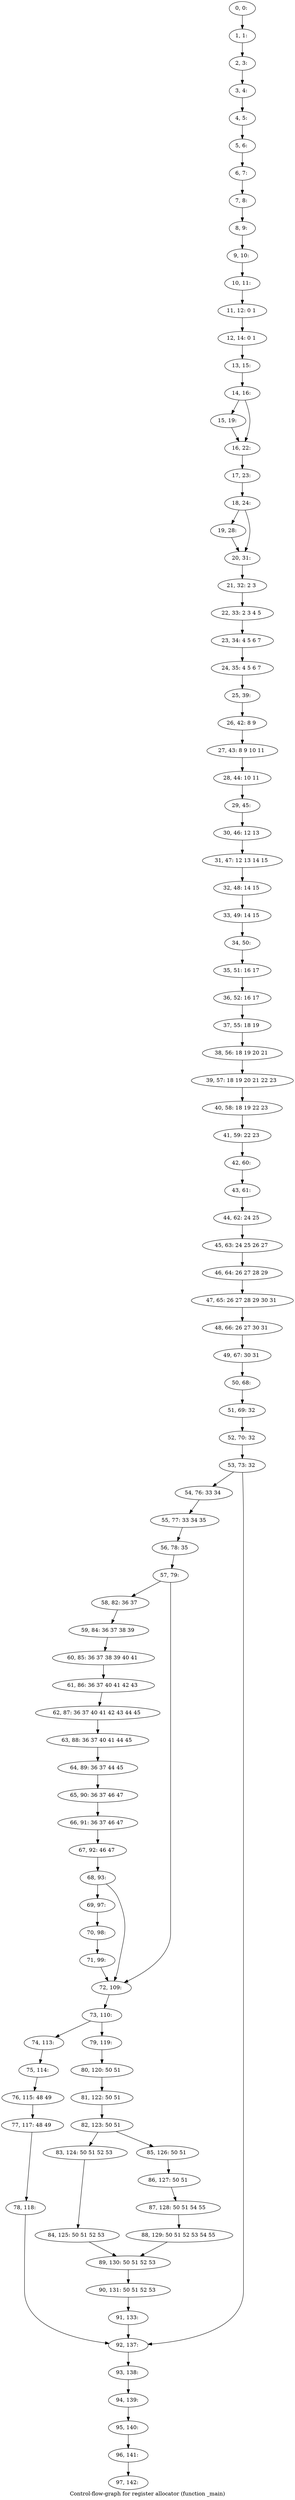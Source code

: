 digraph G {
graph [label="Control-flow-graph for register allocator (function _main)"]
0[label="0, 0: "];
1[label="1, 1: "];
2[label="2, 3: "];
3[label="3, 4: "];
4[label="4, 5: "];
5[label="5, 6: "];
6[label="6, 7: "];
7[label="7, 8: "];
8[label="8, 9: "];
9[label="9, 10: "];
10[label="10, 11: "];
11[label="11, 12: 0 1 "];
12[label="12, 14: 0 1 "];
13[label="13, 15: "];
14[label="14, 16: "];
15[label="15, 19: "];
16[label="16, 22: "];
17[label="17, 23: "];
18[label="18, 24: "];
19[label="19, 28: "];
20[label="20, 31: "];
21[label="21, 32: 2 3 "];
22[label="22, 33: 2 3 4 5 "];
23[label="23, 34: 4 5 6 7 "];
24[label="24, 35: 4 5 6 7 "];
25[label="25, 39: "];
26[label="26, 42: 8 9 "];
27[label="27, 43: 8 9 10 11 "];
28[label="28, 44: 10 11 "];
29[label="29, 45: "];
30[label="30, 46: 12 13 "];
31[label="31, 47: 12 13 14 15 "];
32[label="32, 48: 14 15 "];
33[label="33, 49: 14 15 "];
34[label="34, 50: "];
35[label="35, 51: 16 17 "];
36[label="36, 52: 16 17 "];
37[label="37, 55: 18 19 "];
38[label="38, 56: 18 19 20 21 "];
39[label="39, 57: 18 19 20 21 22 23 "];
40[label="40, 58: 18 19 22 23 "];
41[label="41, 59: 22 23 "];
42[label="42, 60: "];
43[label="43, 61: "];
44[label="44, 62: 24 25 "];
45[label="45, 63: 24 25 26 27 "];
46[label="46, 64: 26 27 28 29 "];
47[label="47, 65: 26 27 28 29 30 31 "];
48[label="48, 66: 26 27 30 31 "];
49[label="49, 67: 30 31 "];
50[label="50, 68: "];
51[label="51, 69: 32 "];
52[label="52, 70: 32 "];
53[label="53, 73: 32 "];
54[label="54, 76: 33 34 "];
55[label="55, 77: 33 34 35 "];
56[label="56, 78: 35 "];
57[label="57, 79: "];
58[label="58, 82: 36 37 "];
59[label="59, 84: 36 37 38 39 "];
60[label="60, 85: 36 37 38 39 40 41 "];
61[label="61, 86: 36 37 40 41 42 43 "];
62[label="62, 87: 36 37 40 41 42 43 44 45 "];
63[label="63, 88: 36 37 40 41 44 45 "];
64[label="64, 89: 36 37 44 45 "];
65[label="65, 90: 36 37 46 47 "];
66[label="66, 91: 36 37 46 47 "];
67[label="67, 92: 46 47 "];
68[label="68, 93: "];
69[label="69, 97: "];
70[label="70, 98: "];
71[label="71, 99: "];
72[label="72, 109: "];
73[label="73, 110: "];
74[label="74, 113: "];
75[label="75, 114: "];
76[label="76, 115: 48 49 "];
77[label="77, 117: 48 49 "];
78[label="78, 118: "];
79[label="79, 119: "];
80[label="80, 120: 50 51 "];
81[label="81, 122: 50 51 "];
82[label="82, 123: 50 51 "];
83[label="83, 124: 50 51 52 53 "];
84[label="84, 125: 50 51 52 53 "];
85[label="85, 126: 50 51 "];
86[label="86, 127: 50 51 "];
87[label="87, 128: 50 51 54 55 "];
88[label="88, 129: 50 51 52 53 54 55 "];
89[label="89, 130: 50 51 52 53 "];
90[label="90, 131: 50 51 52 53 "];
91[label="91, 133: "];
92[label="92, 137: "];
93[label="93, 138: "];
94[label="94, 139: "];
95[label="95, 140: "];
96[label="96, 141: "];
97[label="97, 142: "];
0->1 ;
1->2 ;
2->3 ;
3->4 ;
4->5 ;
5->6 ;
6->7 ;
7->8 ;
8->9 ;
9->10 ;
10->11 ;
11->12 ;
12->13 ;
13->14 ;
14->15 ;
14->16 ;
15->16 ;
16->17 ;
17->18 ;
18->19 ;
18->20 ;
19->20 ;
20->21 ;
21->22 ;
22->23 ;
23->24 ;
24->25 ;
25->26 ;
26->27 ;
27->28 ;
28->29 ;
29->30 ;
30->31 ;
31->32 ;
32->33 ;
33->34 ;
34->35 ;
35->36 ;
36->37 ;
37->38 ;
38->39 ;
39->40 ;
40->41 ;
41->42 ;
42->43 ;
43->44 ;
44->45 ;
45->46 ;
46->47 ;
47->48 ;
48->49 ;
49->50 ;
50->51 ;
51->52 ;
52->53 ;
53->54 ;
53->92 ;
54->55 ;
55->56 ;
56->57 ;
57->58 ;
57->72 ;
58->59 ;
59->60 ;
60->61 ;
61->62 ;
62->63 ;
63->64 ;
64->65 ;
65->66 ;
66->67 ;
67->68 ;
68->69 ;
68->72 ;
69->70 ;
70->71 ;
71->72 ;
72->73 ;
73->74 ;
73->79 ;
74->75 ;
75->76 ;
76->77 ;
77->78 ;
78->92 ;
79->80 ;
80->81 ;
81->82 ;
82->83 ;
82->85 ;
83->84 ;
84->89 ;
85->86 ;
86->87 ;
87->88 ;
88->89 ;
89->90 ;
90->91 ;
91->92 ;
92->93 ;
93->94 ;
94->95 ;
95->96 ;
96->97 ;
}
